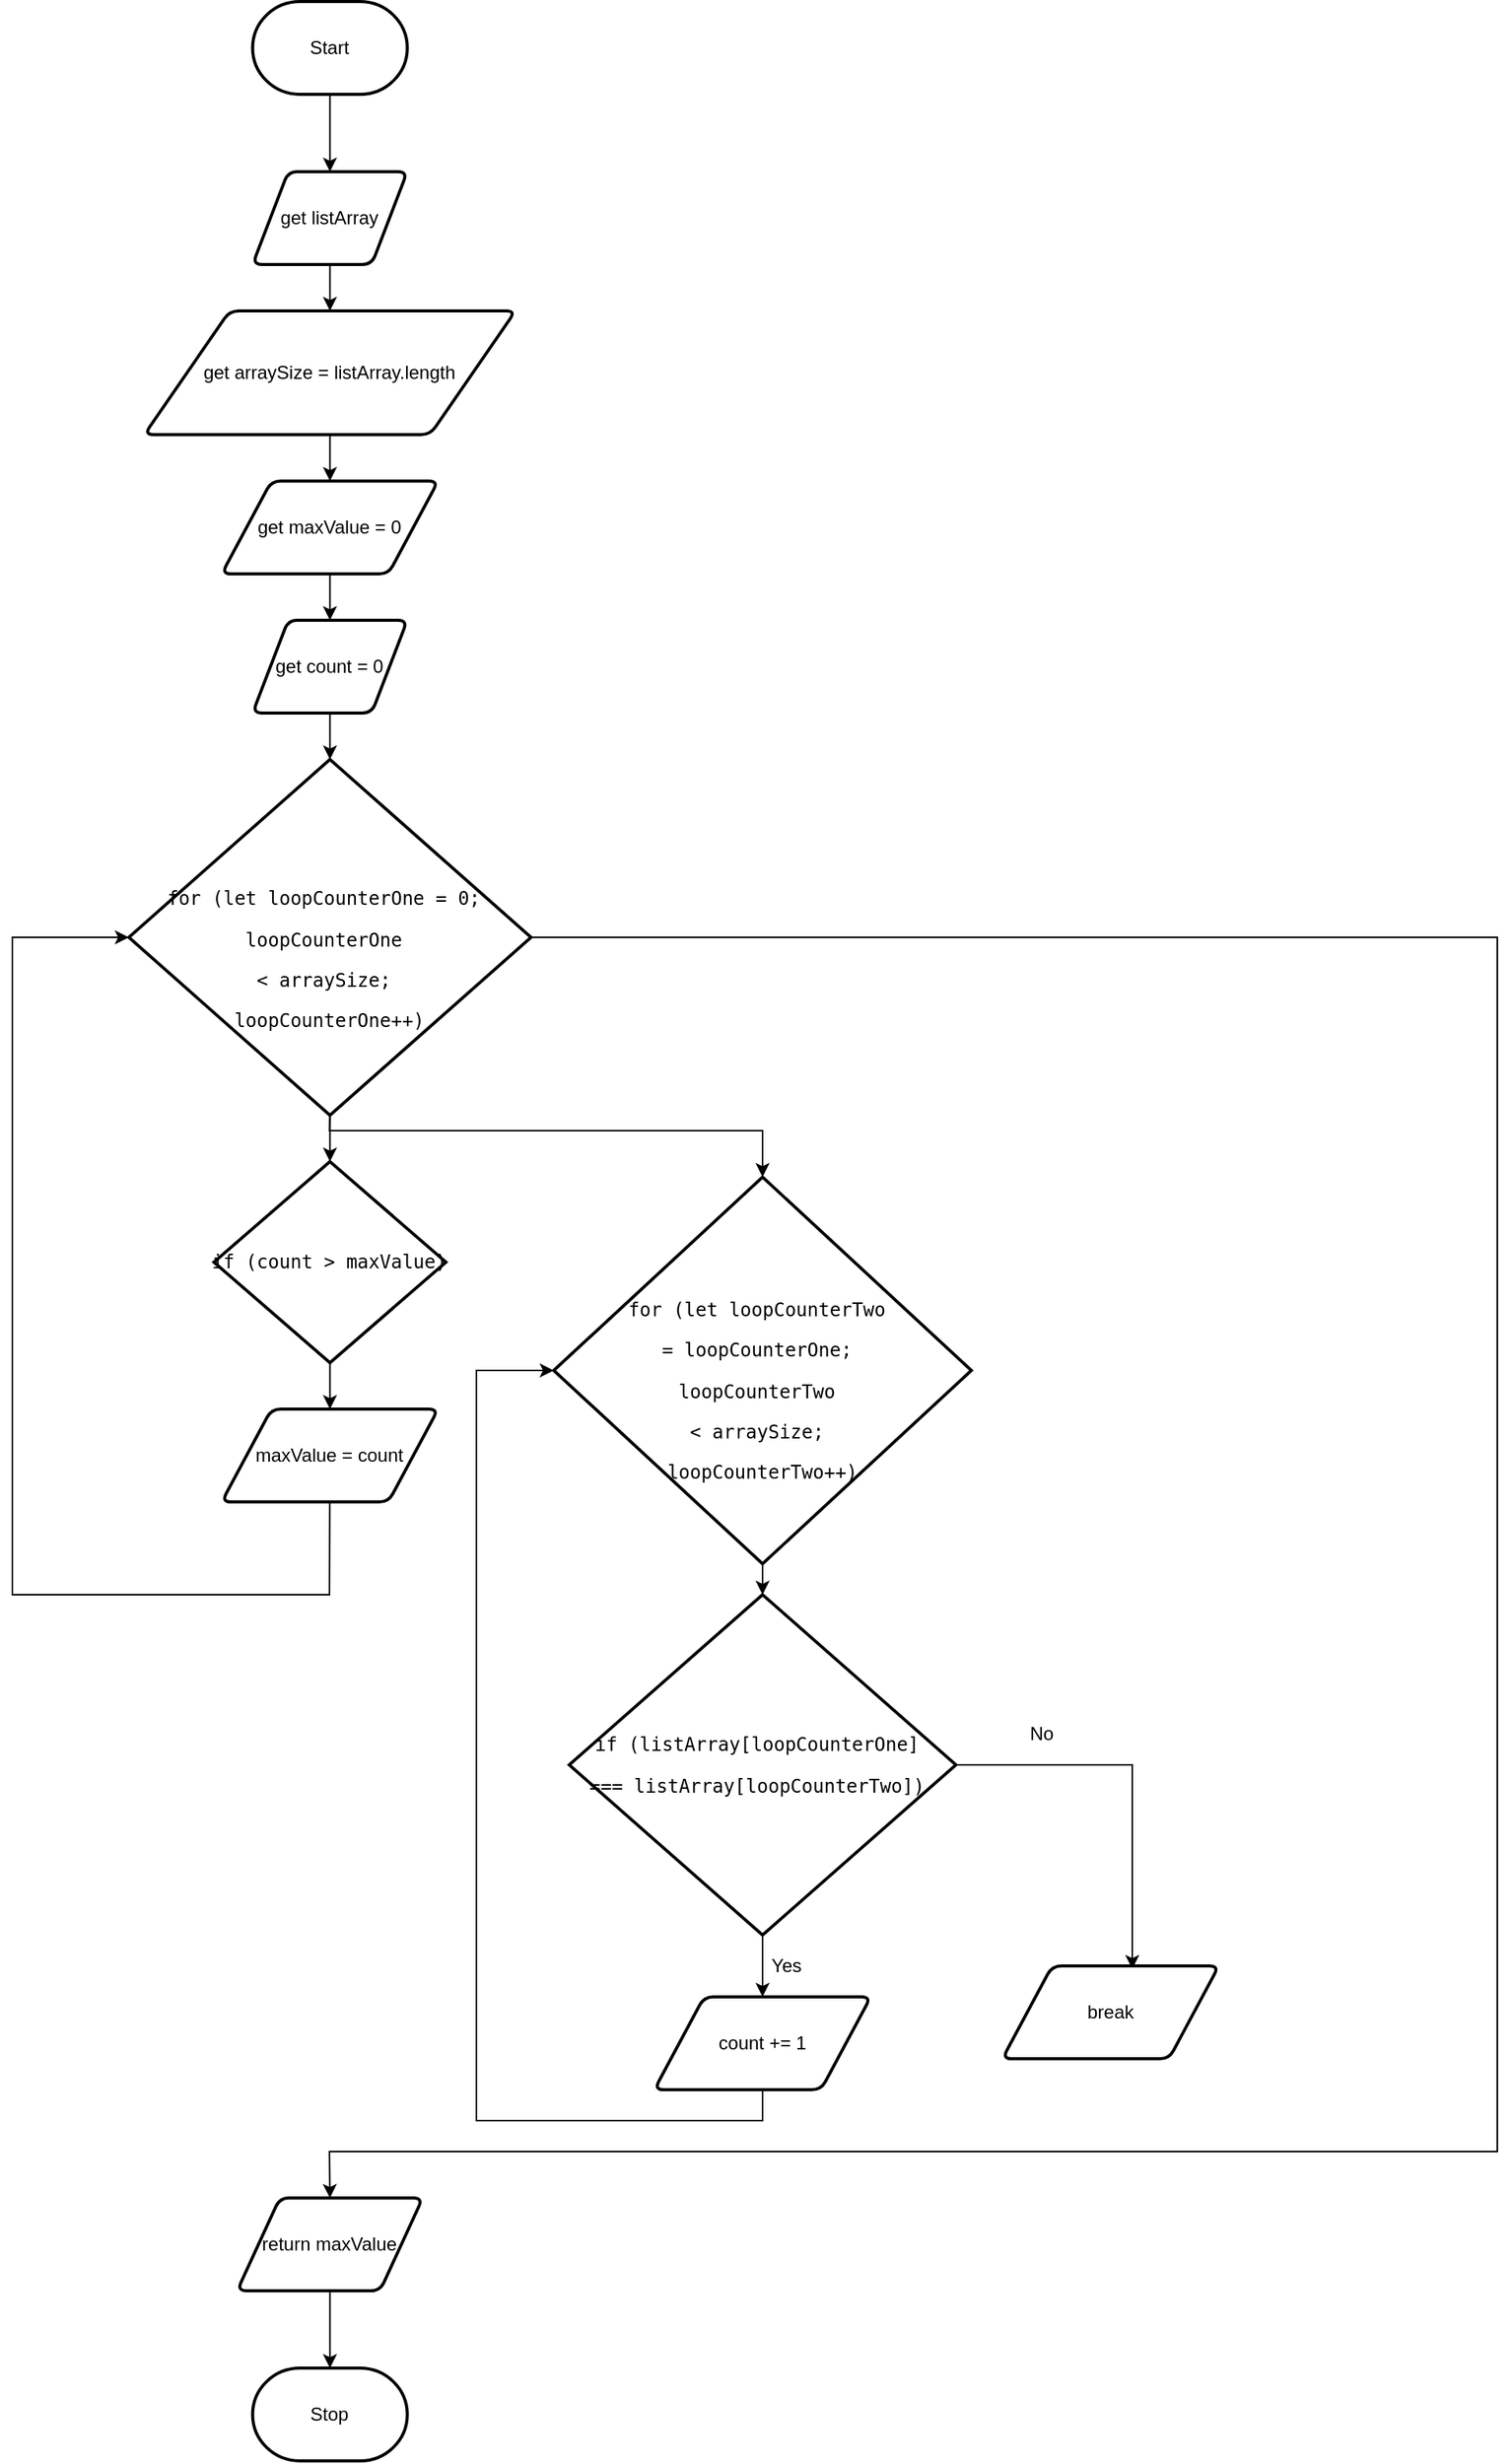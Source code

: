 <mxfile>
    <diagram id="qH6Q36SluymvAVFTjO0D" name="Page-1">
        <mxGraphModel dx="1082" dy="1849" grid="1" gridSize="10" guides="1" tooltips="1" connect="1" arrows="1" fold="1" page="1" pageScale="1" pageWidth="850" pageHeight="1100" math="0" shadow="0">
            <root>
                <mxCell id="0"/>
                <mxCell id="1" parent="0"/>
                <mxCell id="15" value="" style="edgeStyle=none;html=1;" parent="1" source="16" target="18" edge="1">
                    <mxGeometry relative="1" as="geometry"/>
                </mxCell>
                <mxCell id="16" value="Start" style="strokeWidth=2;html=1;shape=mxgraph.flowchart.terminator;whiteSpace=wrap;" parent="1" vertex="1">
                    <mxGeometry x="335.31" y="-30" width="100" height="60" as="geometry"/>
                </mxCell>
                <mxCell id="17" value="" style="edgeStyle=none;html=1;" parent="1" source="18" edge="1">
                    <mxGeometry relative="1" as="geometry">
                        <mxPoint x="385.31" y="170" as="targetPoint"/>
                    </mxGeometry>
                </mxCell>
                <mxCell id="18" value="get listArray" style="shape=parallelogram;html=1;strokeWidth=2;perimeter=parallelogramPerimeter;whiteSpace=wrap;rounded=1;arcSize=12;size=0.23;" parent="1" vertex="1">
                    <mxGeometry x="335.31" y="80" width="100" height="60" as="geometry"/>
                </mxCell>
                <mxCell id="20" value="" style="edgeStyle=none;rounded=0;html=1;fontFamily=Helvetica;fontSize=12;fontColor=#F0F0F0;startArrow=none;" parent="1" edge="1">
                    <mxGeometry relative="1" as="geometry">
                        <mxPoint x="901.57" y="541.5" as="sourcePoint"/>
                        <mxPoint x="901.57" y="541.5" as="targetPoint"/>
                    </mxGeometry>
                </mxCell>
                <mxCell id="22" value="" style="edgeStyle=none;rounded=0;html=1;fontFamily=Helvetica;fontSize=12;fontColor=#F0F0F0;endArrow=none;" parent="1" edge="1">
                    <mxGeometry relative="1" as="geometry">
                        <mxPoint x="871.57" y="541.5" as="sourcePoint"/>
                        <mxPoint x="871.57" y="541.5" as="targetPoint"/>
                    </mxGeometry>
                </mxCell>
                <mxCell id="84" value="" style="edgeStyle=none;html=1;" parent="1" source="25" target="83" edge="1">
                    <mxGeometry relative="1" as="geometry"/>
                </mxCell>
                <mxCell id="88" style="edgeStyle=none;html=1;entryX=0.5;entryY=0;entryDx=0;entryDy=0;entryPerimeter=0;exitX=0.5;exitY=1;exitDx=0;exitDy=0;exitPerimeter=0;rounded=0;" parent="1" source="25" target="87" edge="1">
                    <mxGeometry relative="1" as="geometry">
                        <Array as="points">
                            <mxPoint x="385" y="700"/>
                            <mxPoint x="665" y="700"/>
                        </Array>
                    </mxGeometry>
                </mxCell>
                <mxCell id="97" style="edgeStyle=none;rounded=0;html=1;entryX=0.5;entryY=0;entryDx=0;entryDy=0;" parent="1" source="25" target="61" edge="1">
                    <mxGeometry relative="1" as="geometry">
                        <Array as="points">
                            <mxPoint x="1140" y="575"/>
                            <mxPoint x="1140" y="1360"/>
                            <mxPoint x="385" y="1360"/>
                        </Array>
                    </mxGeometry>
                </mxCell>
                <mxCell id="25" value="&lt;font color=&quot;#000000&quot;&gt;&lt;br&gt;&lt;br&gt;&lt;/font&gt;&lt;pre style=&quot;font-style: normal ; font-weight: 400 ; letter-spacing: normal ; text-indent: 0px ; text-transform: none ; word-spacing: 0px ; overflow-wrap: break-word&quot;&gt;&lt;font color=&quot;#000000&quot;&gt;for (let loopCounterOne = 0; &lt;/font&gt;&lt;/pre&gt;&lt;pre style=&quot;font-style: normal ; font-weight: 400 ; letter-spacing: normal ; text-indent: 0px ; text-transform: none ; word-spacing: 0px ; overflow-wrap: break-word&quot;&gt;&lt;font color=&quot;#000000&quot;&gt;loopCounterOne &lt;/font&gt;&lt;/pre&gt;&lt;pre style=&quot;font-style: normal ; font-weight: 400 ; letter-spacing: normal ; text-indent: 0px ; text-transform: none ; word-spacing: 0px ; overflow-wrap: break-word&quot;&gt;&lt;font color=&quot;#000000&quot;&gt;&amp;lt; arraySize; &lt;/font&gt;&lt;/pre&gt;&lt;pre style=&quot;font-style: normal ; font-weight: 400 ; letter-spacing: normal ; text-indent: 0px ; text-transform: none ; word-spacing: 0px ; overflow-wrap: break-word&quot;&gt;&lt;font color=&quot;#000000&quot;&gt;loopCounterOne++)&lt;/font&gt;&lt;/pre&gt;" style="strokeWidth=2;html=1;shape=mxgraph.flowchart.decision;whiteSpace=wrap;" parent="1" vertex="1">
                    <mxGeometry x="255.31" y="460" width="260" height="230" as="geometry"/>
                </mxCell>
                <mxCell id="27" value="No" style="text;html=1;resizable=0;autosize=1;align=center;verticalAlign=middle;points=[];fillColor=none;strokeColor=none;rounded=0;" parent="1" vertex="1">
                    <mxGeometry x="830" y="1080" width="30" height="20" as="geometry"/>
                </mxCell>
                <mxCell id="95" value="" style="edgeStyle=none;rounded=0;html=1;" parent="1" source="61" target="62" edge="1">
                    <mxGeometry relative="1" as="geometry"/>
                </mxCell>
                <mxCell id="61" value="return maxValue" style="shape=parallelogram;html=1;strokeWidth=2;perimeter=parallelogramPerimeter;whiteSpace=wrap;rounded=1;arcSize=12;size=0.23;" parent="1" vertex="1">
                    <mxGeometry x="325.31" y="1390" width="120" height="60" as="geometry"/>
                </mxCell>
                <mxCell id="62" value="Stop" style="strokeWidth=2;html=1;shape=mxgraph.flowchart.terminator;whiteSpace=wrap;" parent="1" vertex="1">
                    <mxGeometry x="335.31" y="1500" width="100" height="60" as="geometry"/>
                </mxCell>
                <mxCell id="68" value="Yes" style="text;html=1;resizable=0;autosize=1;align=center;verticalAlign=middle;points=[];fillColor=none;strokeColor=none;rounded=0;" parent="1" vertex="1">
                    <mxGeometry x="660" y="1230" width="40" height="20" as="geometry"/>
                </mxCell>
                <mxCell id="78" value="" style="edgeStyle=none;html=1;" parent="1" source="75" target="76" edge="1">
                    <mxGeometry relative="1" as="geometry"/>
                </mxCell>
                <mxCell id="75" value="get arraySize = listArray.length" style="shape=parallelogram;html=1;strokeWidth=2;perimeter=parallelogramPerimeter;whiteSpace=wrap;rounded=1;arcSize=12;size=0.23;" parent="1" vertex="1">
                    <mxGeometry x="265.31" y="170" width="240" height="80" as="geometry"/>
                </mxCell>
                <mxCell id="79" value="" style="edgeStyle=none;html=1;" parent="1" source="76" target="77" edge="1">
                    <mxGeometry relative="1" as="geometry"/>
                </mxCell>
                <mxCell id="76" value="get maxValue = 0" style="shape=parallelogram;html=1;strokeWidth=2;perimeter=parallelogramPerimeter;whiteSpace=wrap;rounded=1;arcSize=12;size=0.23;" parent="1" vertex="1">
                    <mxGeometry x="315.31" y="280" width="140" height="60" as="geometry"/>
                </mxCell>
                <mxCell id="80" value="" style="edgeStyle=none;html=1;" parent="1" source="77" target="25" edge="1">
                    <mxGeometry relative="1" as="geometry"/>
                </mxCell>
                <mxCell id="77" value="get count = 0" style="shape=parallelogram;html=1;strokeWidth=2;perimeter=parallelogramPerimeter;whiteSpace=wrap;rounded=1;arcSize=12;size=0.23;" parent="1" vertex="1">
                    <mxGeometry x="335.31" y="370" width="100" height="60" as="geometry"/>
                </mxCell>
                <mxCell id="86" value="" style="edgeStyle=none;html=1;" parent="1" source="83" target="85" edge="1">
                    <mxGeometry relative="1" as="geometry"/>
                </mxCell>
                <mxCell id="83" value="&lt;pre style=&quot;overflow-wrap: break-word&quot;&gt;&lt;font color=&quot;#000000&quot;&gt;if (count &amp;gt; maxValue)&lt;/font&gt;&lt;/pre&gt;" style="strokeWidth=2;html=1;shape=mxgraph.flowchart.decision;whiteSpace=wrap;" parent="1" vertex="1">
                    <mxGeometry x="310.31" y="720" width="150" height="130" as="geometry"/>
                </mxCell>
                <mxCell id="100" style="edgeStyle=none;rounded=0;html=1;entryX=0;entryY=0.5;entryDx=0;entryDy=0;entryPerimeter=0;" parent="1" source="85" target="25" edge="1">
                    <mxGeometry relative="1" as="geometry">
                        <Array as="points">
                            <mxPoint x="385" y="1000"/>
                            <mxPoint x="180" y="1000"/>
                            <mxPoint x="180" y="575"/>
                        </Array>
                    </mxGeometry>
                </mxCell>
                <mxCell id="85" value="&lt;font color=&quot;#000000&quot;&gt;maxValue = count&lt;/font&gt;" style="shape=parallelogram;html=1;strokeWidth=2;perimeter=parallelogramPerimeter;whiteSpace=wrap;rounded=1;arcSize=12;size=0.23;" parent="1" vertex="1">
                    <mxGeometry x="315.31" y="880" width="140" height="60" as="geometry"/>
                </mxCell>
                <mxCell id="90" value="" style="edgeStyle=none;rounded=0;html=1;" parent="1" source="87" target="89" edge="1">
                    <mxGeometry relative="1" as="geometry"/>
                </mxCell>
                <mxCell id="87" value="&lt;pre style=&quot;overflow-wrap: break-word&quot;&gt;&lt;pre style=&quot;color: rgb(255 , 255 , 255) ; overflow-wrap: break-word&quot;&gt;&lt;br&gt;&lt;/pre&gt;&lt;pre style=&quot;overflow-wrap: break-word&quot;&gt;&lt;font color=&quot;#000000&quot;&gt;for (let loopCounterTwo &lt;/font&gt;&lt;/pre&gt;&lt;pre style=&quot;overflow-wrap: break-word&quot;&gt;&lt;font color=&quot;#000000&quot;&gt;= loopCounterOne; &lt;/font&gt;&lt;/pre&gt;&lt;pre style=&quot;overflow-wrap: break-word&quot;&gt;&lt;font color=&quot;#000000&quot;&gt;loopCounterTwo &lt;/font&gt;&lt;/pre&gt;&lt;pre style=&quot;overflow-wrap: break-word&quot;&gt;&lt;font color=&quot;#000000&quot;&gt;&amp;lt; arraySize; &lt;/font&gt;&lt;/pre&gt;&lt;pre style=&quot;overflow-wrap: break-word&quot;&gt;&lt;font color=&quot;#000000&quot;&gt;loopCounterTwo++)&lt;/font&gt;&lt;/pre&gt;&lt;/pre&gt;" style="strokeWidth=2;html=1;shape=mxgraph.flowchart.decision;whiteSpace=wrap;" parent="1" vertex="1">
                    <mxGeometry x="530" y="730" width="270" height="250" as="geometry"/>
                </mxCell>
                <mxCell id="92" value="" style="edgeStyle=none;rounded=0;html=1;" parent="1" source="89" target="91" edge="1">
                    <mxGeometry relative="1" as="geometry"/>
                </mxCell>
                <mxCell id="94" style="edgeStyle=none;rounded=0;html=1;entryX=0.6;entryY=0.033;entryDx=0;entryDy=0;entryPerimeter=0;exitX=1;exitY=0.5;exitDx=0;exitDy=0;exitPerimeter=0;" parent="1" source="89" target="93" edge="1">
                    <mxGeometry relative="1" as="geometry">
                        <Array as="points">
                            <mxPoint x="904" y="1110"/>
                        </Array>
                    </mxGeometry>
                </mxCell>
                <mxCell id="89" value="&lt;pre style=&quot;overflow-wrap: break-word&quot;&gt;&lt;font color=&quot;#000000&quot;&gt;if (listArray[loopCounterOne] &lt;/font&gt;&lt;/pre&gt;&lt;pre style=&quot;overflow-wrap: break-word&quot;&gt;&lt;font color=&quot;#000000&quot;&gt;=== listArray[loopCounterTwo]) &lt;/font&gt;&lt;/pre&gt;" style="strokeWidth=2;html=1;shape=mxgraph.flowchart.decision;whiteSpace=wrap;" parent="1" vertex="1">
                    <mxGeometry x="540" y="1000" width="250" height="220" as="geometry"/>
                </mxCell>
                <mxCell id="101" style="edgeStyle=none;rounded=0;html=1;entryX=0;entryY=0.5;entryDx=0;entryDy=0;entryPerimeter=0;exitX=0.5;exitY=1;exitDx=0;exitDy=0;" parent="1" source="91" target="87" edge="1">
                    <mxGeometry relative="1" as="geometry">
                        <mxPoint x="665" y="1340" as="sourcePoint"/>
                        <Array as="points">
                            <mxPoint x="665" y="1340"/>
                            <mxPoint x="480" y="1340"/>
                            <mxPoint x="480" y="855"/>
                        </Array>
                    </mxGeometry>
                </mxCell>
                <mxCell id="91" value="&lt;font color=&quot;#000000&quot;&gt;count += 1&lt;/font&gt;" style="shape=parallelogram;html=1;strokeWidth=2;perimeter=parallelogramPerimeter;whiteSpace=wrap;rounded=1;arcSize=12;size=0.23;" parent="1" vertex="1">
                    <mxGeometry x="595" y="1260" width="140" height="60" as="geometry"/>
                </mxCell>
                <mxCell id="93" value="break" style="shape=parallelogram;html=1;strokeWidth=2;perimeter=parallelogramPerimeter;whiteSpace=wrap;rounded=1;arcSize=12;size=0.23;" parent="1" vertex="1">
                    <mxGeometry x="820" y="1240" width="140" height="60" as="geometry"/>
                </mxCell>
            </root>
        </mxGraphModel>
    </diagram>
</mxfile>